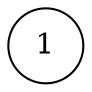 graph a {
    splines="FALSE";

    /* Entities */
    1[shape = circle]
    
    /* Relationships */
    1

    /* Ranks */
}